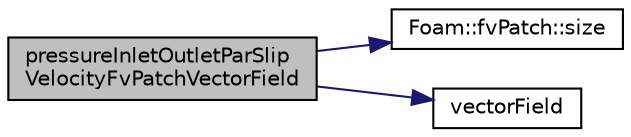 digraph "pressureInletOutletParSlipVelocityFvPatchVectorField"
{
  bgcolor="transparent";
  edge [fontname="Helvetica",fontsize="10",labelfontname="Helvetica",labelfontsize="10"];
  node [fontname="Helvetica",fontsize="10",shape=record];
  rankdir="LR";
  Node1 [label="pressureInletOutletParSlip\lVelocityFvPatchVectorField",height=0.2,width=0.4,color="black", fillcolor="grey75", style="filled", fontcolor="black"];
  Node1 -> Node2 [color="midnightblue",fontsize="10",style="solid",fontname="Helvetica"];
  Node2 [label="Foam::fvPatch::size",height=0.2,width=0.4,color="black",URL="$a00885.html#aefe0792b5b0175e6022a92a906fdf053",tooltip="Return size. "];
  Node1 -> Node3 [color="midnightblue",fontsize="10",style="solid",fontname="Helvetica"];
  Node3 [label="vectorField",height=0.2,width=0.4,color="black",URL="$a04313.html#a26449ea948f1206dbb29e1bc6e5c7c64"];
}
